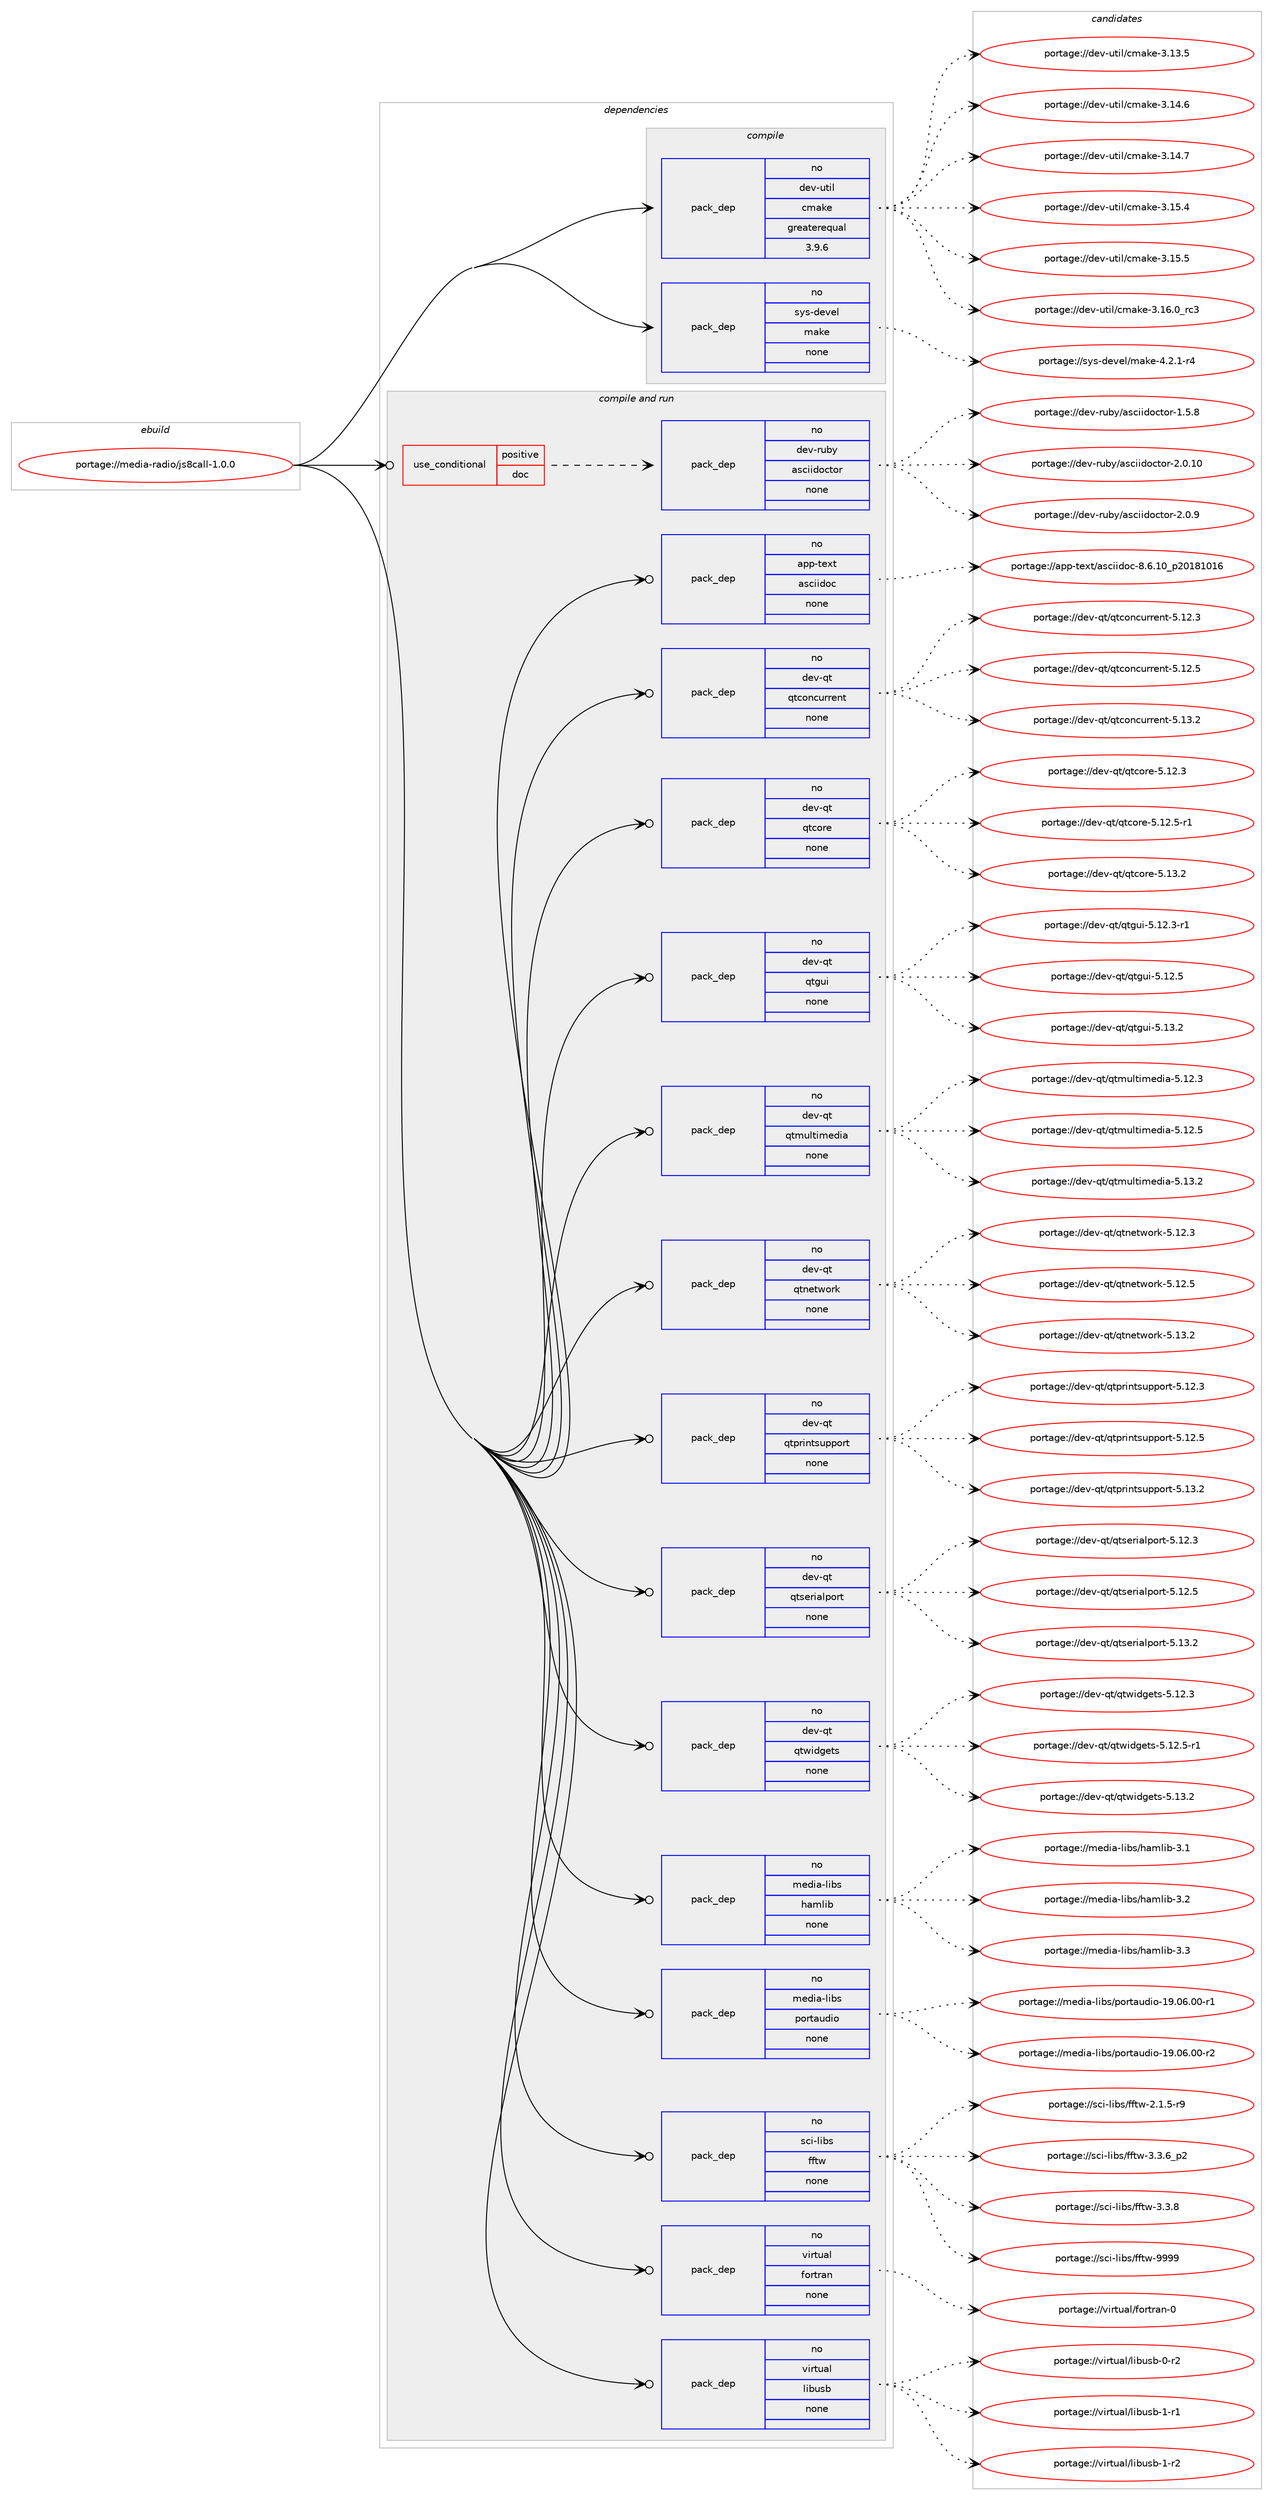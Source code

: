 digraph prolog {

# *************
# Graph options
# *************

newrank=true;
concentrate=true;
compound=true;
graph [rankdir=LR,fontname=Helvetica,fontsize=10,ranksep=1.5];#, ranksep=2.5, nodesep=0.2];
edge  [arrowhead=vee];
node  [fontname=Helvetica,fontsize=10];

# **********
# The ebuild
# **********

subgraph cluster_leftcol {
color=gray;
rank=same;
label=<<i>ebuild</i>>;
id [label="portage://media-radio/js8call-1.0.0", color=red, width=4, href="../media-radio/js8call-1.0.0.svg"];
}

# ****************
# The dependencies
# ****************

subgraph cluster_midcol {
color=gray;
label=<<i>dependencies</i>>;
subgraph cluster_compile {
fillcolor="#eeeeee";
style=filled;
label=<<i>compile</i>>;
subgraph pack241815 {
dependency328970 [label=<<TABLE BORDER="0" CELLBORDER="1" CELLSPACING="0" CELLPADDING="4" WIDTH="220"><TR><TD ROWSPAN="6" CELLPADDING="30">pack_dep</TD></TR><TR><TD WIDTH="110">no</TD></TR><TR><TD>dev-util</TD></TR><TR><TD>cmake</TD></TR><TR><TD>greaterequal</TD></TR><TR><TD>3.9.6</TD></TR></TABLE>>, shape=none, color=blue];
}
id:e -> dependency328970:w [weight=20,style="solid",arrowhead="vee"];
subgraph pack241816 {
dependency328971 [label=<<TABLE BORDER="0" CELLBORDER="1" CELLSPACING="0" CELLPADDING="4" WIDTH="220"><TR><TD ROWSPAN="6" CELLPADDING="30">pack_dep</TD></TR><TR><TD WIDTH="110">no</TD></TR><TR><TD>sys-devel</TD></TR><TR><TD>make</TD></TR><TR><TD>none</TD></TR><TR><TD></TD></TR></TABLE>>, shape=none, color=blue];
}
id:e -> dependency328971:w [weight=20,style="solid",arrowhead="vee"];
}
subgraph cluster_compileandrun {
fillcolor="#eeeeee";
style=filled;
label=<<i>compile and run</i>>;
subgraph cond81757 {
dependency328972 [label=<<TABLE BORDER="0" CELLBORDER="1" CELLSPACING="0" CELLPADDING="4"><TR><TD ROWSPAN="3" CELLPADDING="10">use_conditional</TD></TR><TR><TD>positive</TD></TR><TR><TD>doc</TD></TR></TABLE>>, shape=none, color=red];
subgraph pack241817 {
dependency328973 [label=<<TABLE BORDER="0" CELLBORDER="1" CELLSPACING="0" CELLPADDING="4" WIDTH="220"><TR><TD ROWSPAN="6" CELLPADDING="30">pack_dep</TD></TR><TR><TD WIDTH="110">no</TD></TR><TR><TD>dev-ruby</TD></TR><TR><TD>asciidoctor</TD></TR><TR><TD>none</TD></TR><TR><TD></TD></TR></TABLE>>, shape=none, color=blue];
}
dependency328972:e -> dependency328973:w [weight=20,style="dashed",arrowhead="vee"];
}
id:e -> dependency328972:w [weight=20,style="solid",arrowhead="odotvee"];
subgraph pack241818 {
dependency328974 [label=<<TABLE BORDER="0" CELLBORDER="1" CELLSPACING="0" CELLPADDING="4" WIDTH="220"><TR><TD ROWSPAN="6" CELLPADDING="30">pack_dep</TD></TR><TR><TD WIDTH="110">no</TD></TR><TR><TD>app-text</TD></TR><TR><TD>asciidoc</TD></TR><TR><TD>none</TD></TR><TR><TD></TD></TR></TABLE>>, shape=none, color=blue];
}
id:e -> dependency328974:w [weight=20,style="solid",arrowhead="odotvee"];
subgraph pack241819 {
dependency328975 [label=<<TABLE BORDER="0" CELLBORDER="1" CELLSPACING="0" CELLPADDING="4" WIDTH="220"><TR><TD ROWSPAN="6" CELLPADDING="30">pack_dep</TD></TR><TR><TD WIDTH="110">no</TD></TR><TR><TD>dev-qt</TD></TR><TR><TD>qtconcurrent</TD></TR><TR><TD>none</TD></TR><TR><TD></TD></TR></TABLE>>, shape=none, color=blue];
}
id:e -> dependency328975:w [weight=20,style="solid",arrowhead="odotvee"];
subgraph pack241820 {
dependency328976 [label=<<TABLE BORDER="0" CELLBORDER="1" CELLSPACING="0" CELLPADDING="4" WIDTH="220"><TR><TD ROWSPAN="6" CELLPADDING="30">pack_dep</TD></TR><TR><TD WIDTH="110">no</TD></TR><TR><TD>dev-qt</TD></TR><TR><TD>qtcore</TD></TR><TR><TD>none</TD></TR><TR><TD></TD></TR></TABLE>>, shape=none, color=blue];
}
id:e -> dependency328976:w [weight=20,style="solid",arrowhead="odotvee"];
subgraph pack241821 {
dependency328977 [label=<<TABLE BORDER="0" CELLBORDER="1" CELLSPACING="0" CELLPADDING="4" WIDTH="220"><TR><TD ROWSPAN="6" CELLPADDING="30">pack_dep</TD></TR><TR><TD WIDTH="110">no</TD></TR><TR><TD>dev-qt</TD></TR><TR><TD>qtgui</TD></TR><TR><TD>none</TD></TR><TR><TD></TD></TR></TABLE>>, shape=none, color=blue];
}
id:e -> dependency328977:w [weight=20,style="solid",arrowhead="odotvee"];
subgraph pack241822 {
dependency328978 [label=<<TABLE BORDER="0" CELLBORDER="1" CELLSPACING="0" CELLPADDING="4" WIDTH="220"><TR><TD ROWSPAN="6" CELLPADDING="30">pack_dep</TD></TR><TR><TD WIDTH="110">no</TD></TR><TR><TD>dev-qt</TD></TR><TR><TD>qtmultimedia</TD></TR><TR><TD>none</TD></TR><TR><TD></TD></TR></TABLE>>, shape=none, color=blue];
}
id:e -> dependency328978:w [weight=20,style="solid",arrowhead="odotvee"];
subgraph pack241823 {
dependency328979 [label=<<TABLE BORDER="0" CELLBORDER="1" CELLSPACING="0" CELLPADDING="4" WIDTH="220"><TR><TD ROWSPAN="6" CELLPADDING="30">pack_dep</TD></TR><TR><TD WIDTH="110">no</TD></TR><TR><TD>dev-qt</TD></TR><TR><TD>qtnetwork</TD></TR><TR><TD>none</TD></TR><TR><TD></TD></TR></TABLE>>, shape=none, color=blue];
}
id:e -> dependency328979:w [weight=20,style="solid",arrowhead="odotvee"];
subgraph pack241824 {
dependency328980 [label=<<TABLE BORDER="0" CELLBORDER="1" CELLSPACING="0" CELLPADDING="4" WIDTH="220"><TR><TD ROWSPAN="6" CELLPADDING="30">pack_dep</TD></TR><TR><TD WIDTH="110">no</TD></TR><TR><TD>dev-qt</TD></TR><TR><TD>qtprintsupport</TD></TR><TR><TD>none</TD></TR><TR><TD></TD></TR></TABLE>>, shape=none, color=blue];
}
id:e -> dependency328980:w [weight=20,style="solid",arrowhead="odotvee"];
subgraph pack241825 {
dependency328981 [label=<<TABLE BORDER="0" CELLBORDER="1" CELLSPACING="0" CELLPADDING="4" WIDTH="220"><TR><TD ROWSPAN="6" CELLPADDING="30">pack_dep</TD></TR><TR><TD WIDTH="110">no</TD></TR><TR><TD>dev-qt</TD></TR><TR><TD>qtserialport</TD></TR><TR><TD>none</TD></TR><TR><TD></TD></TR></TABLE>>, shape=none, color=blue];
}
id:e -> dependency328981:w [weight=20,style="solid",arrowhead="odotvee"];
subgraph pack241826 {
dependency328982 [label=<<TABLE BORDER="0" CELLBORDER="1" CELLSPACING="0" CELLPADDING="4" WIDTH="220"><TR><TD ROWSPAN="6" CELLPADDING="30">pack_dep</TD></TR><TR><TD WIDTH="110">no</TD></TR><TR><TD>dev-qt</TD></TR><TR><TD>qtwidgets</TD></TR><TR><TD>none</TD></TR><TR><TD></TD></TR></TABLE>>, shape=none, color=blue];
}
id:e -> dependency328982:w [weight=20,style="solid",arrowhead="odotvee"];
subgraph pack241827 {
dependency328983 [label=<<TABLE BORDER="0" CELLBORDER="1" CELLSPACING="0" CELLPADDING="4" WIDTH="220"><TR><TD ROWSPAN="6" CELLPADDING="30">pack_dep</TD></TR><TR><TD WIDTH="110">no</TD></TR><TR><TD>media-libs</TD></TR><TR><TD>hamlib</TD></TR><TR><TD>none</TD></TR><TR><TD></TD></TR></TABLE>>, shape=none, color=blue];
}
id:e -> dependency328983:w [weight=20,style="solid",arrowhead="odotvee"];
subgraph pack241828 {
dependency328984 [label=<<TABLE BORDER="0" CELLBORDER="1" CELLSPACING="0" CELLPADDING="4" WIDTH="220"><TR><TD ROWSPAN="6" CELLPADDING="30">pack_dep</TD></TR><TR><TD WIDTH="110">no</TD></TR><TR><TD>media-libs</TD></TR><TR><TD>portaudio</TD></TR><TR><TD>none</TD></TR><TR><TD></TD></TR></TABLE>>, shape=none, color=blue];
}
id:e -> dependency328984:w [weight=20,style="solid",arrowhead="odotvee"];
subgraph pack241829 {
dependency328985 [label=<<TABLE BORDER="0" CELLBORDER="1" CELLSPACING="0" CELLPADDING="4" WIDTH="220"><TR><TD ROWSPAN="6" CELLPADDING="30">pack_dep</TD></TR><TR><TD WIDTH="110">no</TD></TR><TR><TD>sci-libs</TD></TR><TR><TD>fftw</TD></TR><TR><TD>none</TD></TR><TR><TD></TD></TR></TABLE>>, shape=none, color=blue];
}
id:e -> dependency328985:w [weight=20,style="solid",arrowhead="odotvee"];
subgraph pack241830 {
dependency328986 [label=<<TABLE BORDER="0" CELLBORDER="1" CELLSPACING="0" CELLPADDING="4" WIDTH="220"><TR><TD ROWSPAN="6" CELLPADDING="30">pack_dep</TD></TR><TR><TD WIDTH="110">no</TD></TR><TR><TD>virtual</TD></TR><TR><TD>fortran</TD></TR><TR><TD>none</TD></TR><TR><TD></TD></TR></TABLE>>, shape=none, color=blue];
}
id:e -> dependency328986:w [weight=20,style="solid",arrowhead="odotvee"];
subgraph pack241831 {
dependency328987 [label=<<TABLE BORDER="0" CELLBORDER="1" CELLSPACING="0" CELLPADDING="4" WIDTH="220"><TR><TD ROWSPAN="6" CELLPADDING="30">pack_dep</TD></TR><TR><TD WIDTH="110">no</TD></TR><TR><TD>virtual</TD></TR><TR><TD>libusb</TD></TR><TR><TD>none</TD></TR><TR><TD></TD></TR></TABLE>>, shape=none, color=blue];
}
id:e -> dependency328987:w [weight=20,style="solid",arrowhead="odotvee"];
}
subgraph cluster_run {
fillcolor="#eeeeee";
style=filled;
label=<<i>run</i>>;
}
}

# **************
# The candidates
# **************

subgraph cluster_choices {
rank=same;
color=gray;
label=<<i>candidates</i>>;

subgraph choice241815 {
color=black;
nodesep=1;
choiceportage1001011184511711610510847991099710710145514649514653 [label="portage://dev-util/cmake-3.13.5", color=red, width=4,href="../dev-util/cmake-3.13.5.svg"];
choiceportage1001011184511711610510847991099710710145514649524654 [label="portage://dev-util/cmake-3.14.6", color=red, width=4,href="../dev-util/cmake-3.14.6.svg"];
choiceportage1001011184511711610510847991099710710145514649524655 [label="portage://dev-util/cmake-3.14.7", color=red, width=4,href="../dev-util/cmake-3.14.7.svg"];
choiceportage1001011184511711610510847991099710710145514649534652 [label="portage://dev-util/cmake-3.15.4", color=red, width=4,href="../dev-util/cmake-3.15.4.svg"];
choiceportage1001011184511711610510847991099710710145514649534653 [label="portage://dev-util/cmake-3.15.5", color=red, width=4,href="../dev-util/cmake-3.15.5.svg"];
choiceportage1001011184511711610510847991099710710145514649544648951149951 [label="portage://dev-util/cmake-3.16.0_rc3", color=red, width=4,href="../dev-util/cmake-3.16.0_rc3.svg"];
dependency328970:e -> choiceportage1001011184511711610510847991099710710145514649514653:w [style=dotted,weight="100"];
dependency328970:e -> choiceportage1001011184511711610510847991099710710145514649524654:w [style=dotted,weight="100"];
dependency328970:e -> choiceportage1001011184511711610510847991099710710145514649524655:w [style=dotted,weight="100"];
dependency328970:e -> choiceportage1001011184511711610510847991099710710145514649534652:w [style=dotted,weight="100"];
dependency328970:e -> choiceportage1001011184511711610510847991099710710145514649534653:w [style=dotted,weight="100"];
dependency328970:e -> choiceportage1001011184511711610510847991099710710145514649544648951149951:w [style=dotted,weight="100"];
}
subgraph choice241816 {
color=black;
nodesep=1;
choiceportage1151211154510010111810110847109971071014552465046494511452 [label="portage://sys-devel/make-4.2.1-r4", color=red, width=4,href="../sys-devel/make-4.2.1-r4.svg"];
dependency328971:e -> choiceportage1151211154510010111810110847109971071014552465046494511452:w [style=dotted,weight="100"];
}
subgraph choice241817 {
color=black;
nodesep=1;
choiceportage100101118451141179812147971159910510510011199116111114454946534656 [label="portage://dev-ruby/asciidoctor-1.5.8", color=red, width=4,href="../dev-ruby/asciidoctor-1.5.8.svg"];
choiceportage10010111845114117981214797115991051051001119911611111445504648464948 [label="portage://dev-ruby/asciidoctor-2.0.10", color=red, width=4,href="../dev-ruby/asciidoctor-2.0.10.svg"];
choiceportage100101118451141179812147971159910510510011199116111114455046484657 [label="portage://dev-ruby/asciidoctor-2.0.9", color=red, width=4,href="../dev-ruby/asciidoctor-2.0.9.svg"];
dependency328973:e -> choiceportage100101118451141179812147971159910510510011199116111114454946534656:w [style=dotted,weight="100"];
dependency328973:e -> choiceportage10010111845114117981214797115991051051001119911611111445504648464948:w [style=dotted,weight="100"];
dependency328973:e -> choiceportage100101118451141179812147971159910510510011199116111114455046484657:w [style=dotted,weight="100"];
}
subgraph choice241818 {
color=black;
nodesep=1;
choiceportage97112112451161011201164797115991051051001119945564654464948951125048495649484954 [label="portage://app-text/asciidoc-8.6.10_p20181016", color=red, width=4,href="../app-text/asciidoc-8.6.10_p20181016.svg"];
dependency328974:e -> choiceportage97112112451161011201164797115991051051001119945564654464948951125048495649484954:w [style=dotted,weight="100"];
}
subgraph choice241819 {
color=black;
nodesep=1;
choiceportage1001011184511311647113116991111109911711411410111011645534649504651 [label="portage://dev-qt/qtconcurrent-5.12.3", color=red, width=4,href="../dev-qt/qtconcurrent-5.12.3.svg"];
choiceportage1001011184511311647113116991111109911711411410111011645534649504653 [label="portage://dev-qt/qtconcurrent-5.12.5", color=red, width=4,href="../dev-qt/qtconcurrent-5.12.5.svg"];
choiceportage1001011184511311647113116991111109911711411410111011645534649514650 [label="portage://dev-qt/qtconcurrent-5.13.2", color=red, width=4,href="../dev-qt/qtconcurrent-5.13.2.svg"];
dependency328975:e -> choiceportage1001011184511311647113116991111109911711411410111011645534649504651:w [style=dotted,weight="100"];
dependency328975:e -> choiceportage1001011184511311647113116991111109911711411410111011645534649504653:w [style=dotted,weight="100"];
dependency328975:e -> choiceportage1001011184511311647113116991111109911711411410111011645534649514650:w [style=dotted,weight="100"];
}
subgraph choice241820 {
color=black;
nodesep=1;
choiceportage10010111845113116471131169911111410145534649504651 [label="portage://dev-qt/qtcore-5.12.3", color=red, width=4,href="../dev-qt/qtcore-5.12.3.svg"];
choiceportage100101118451131164711311699111114101455346495046534511449 [label="portage://dev-qt/qtcore-5.12.5-r1", color=red, width=4,href="../dev-qt/qtcore-5.12.5-r1.svg"];
choiceportage10010111845113116471131169911111410145534649514650 [label="portage://dev-qt/qtcore-5.13.2", color=red, width=4,href="../dev-qt/qtcore-5.13.2.svg"];
dependency328976:e -> choiceportage10010111845113116471131169911111410145534649504651:w [style=dotted,weight="100"];
dependency328976:e -> choiceportage100101118451131164711311699111114101455346495046534511449:w [style=dotted,weight="100"];
dependency328976:e -> choiceportage10010111845113116471131169911111410145534649514650:w [style=dotted,weight="100"];
}
subgraph choice241821 {
color=black;
nodesep=1;
choiceportage1001011184511311647113116103117105455346495046514511449 [label="portage://dev-qt/qtgui-5.12.3-r1", color=red, width=4,href="../dev-qt/qtgui-5.12.3-r1.svg"];
choiceportage100101118451131164711311610311710545534649504653 [label="portage://dev-qt/qtgui-5.12.5", color=red, width=4,href="../dev-qt/qtgui-5.12.5.svg"];
choiceportage100101118451131164711311610311710545534649514650 [label="portage://dev-qt/qtgui-5.13.2", color=red, width=4,href="../dev-qt/qtgui-5.13.2.svg"];
dependency328977:e -> choiceportage1001011184511311647113116103117105455346495046514511449:w [style=dotted,weight="100"];
dependency328977:e -> choiceportage100101118451131164711311610311710545534649504653:w [style=dotted,weight="100"];
dependency328977:e -> choiceportage100101118451131164711311610311710545534649514650:w [style=dotted,weight="100"];
}
subgraph choice241822 {
color=black;
nodesep=1;
choiceportage10010111845113116471131161091171081161051091011001059745534649504651 [label="portage://dev-qt/qtmultimedia-5.12.3", color=red, width=4,href="../dev-qt/qtmultimedia-5.12.3.svg"];
choiceportage10010111845113116471131161091171081161051091011001059745534649504653 [label="portage://dev-qt/qtmultimedia-5.12.5", color=red, width=4,href="../dev-qt/qtmultimedia-5.12.5.svg"];
choiceportage10010111845113116471131161091171081161051091011001059745534649514650 [label="portage://dev-qt/qtmultimedia-5.13.2", color=red, width=4,href="../dev-qt/qtmultimedia-5.13.2.svg"];
dependency328978:e -> choiceportage10010111845113116471131161091171081161051091011001059745534649504651:w [style=dotted,weight="100"];
dependency328978:e -> choiceportage10010111845113116471131161091171081161051091011001059745534649504653:w [style=dotted,weight="100"];
dependency328978:e -> choiceportage10010111845113116471131161091171081161051091011001059745534649514650:w [style=dotted,weight="100"];
}
subgraph choice241823 {
color=black;
nodesep=1;
choiceportage100101118451131164711311611010111611911111410745534649504651 [label="portage://dev-qt/qtnetwork-5.12.3", color=red, width=4,href="../dev-qt/qtnetwork-5.12.3.svg"];
choiceportage100101118451131164711311611010111611911111410745534649504653 [label="portage://dev-qt/qtnetwork-5.12.5", color=red, width=4,href="../dev-qt/qtnetwork-5.12.5.svg"];
choiceportage100101118451131164711311611010111611911111410745534649514650 [label="portage://dev-qt/qtnetwork-5.13.2", color=red, width=4,href="../dev-qt/qtnetwork-5.13.2.svg"];
dependency328979:e -> choiceportage100101118451131164711311611010111611911111410745534649504651:w [style=dotted,weight="100"];
dependency328979:e -> choiceportage100101118451131164711311611010111611911111410745534649504653:w [style=dotted,weight="100"];
dependency328979:e -> choiceportage100101118451131164711311611010111611911111410745534649514650:w [style=dotted,weight="100"];
}
subgraph choice241824 {
color=black;
nodesep=1;
choiceportage100101118451131164711311611211410511011611511711211211111411645534649504651 [label="portage://dev-qt/qtprintsupport-5.12.3", color=red, width=4,href="../dev-qt/qtprintsupport-5.12.3.svg"];
choiceportage100101118451131164711311611211410511011611511711211211111411645534649504653 [label="portage://dev-qt/qtprintsupport-5.12.5", color=red, width=4,href="../dev-qt/qtprintsupport-5.12.5.svg"];
choiceportage100101118451131164711311611211410511011611511711211211111411645534649514650 [label="portage://dev-qt/qtprintsupport-5.13.2", color=red, width=4,href="../dev-qt/qtprintsupport-5.13.2.svg"];
dependency328980:e -> choiceportage100101118451131164711311611211410511011611511711211211111411645534649504651:w [style=dotted,weight="100"];
dependency328980:e -> choiceportage100101118451131164711311611211410511011611511711211211111411645534649504653:w [style=dotted,weight="100"];
dependency328980:e -> choiceportage100101118451131164711311611211410511011611511711211211111411645534649514650:w [style=dotted,weight="100"];
}
subgraph choice241825 {
color=black;
nodesep=1;
choiceportage10010111845113116471131161151011141059710811211111411645534649504651 [label="portage://dev-qt/qtserialport-5.12.3", color=red, width=4,href="../dev-qt/qtserialport-5.12.3.svg"];
choiceportage10010111845113116471131161151011141059710811211111411645534649504653 [label="portage://dev-qt/qtserialport-5.12.5", color=red, width=4,href="../dev-qt/qtserialport-5.12.5.svg"];
choiceportage10010111845113116471131161151011141059710811211111411645534649514650 [label="portage://dev-qt/qtserialport-5.13.2", color=red, width=4,href="../dev-qt/qtserialport-5.13.2.svg"];
dependency328981:e -> choiceportage10010111845113116471131161151011141059710811211111411645534649504651:w [style=dotted,weight="100"];
dependency328981:e -> choiceportage10010111845113116471131161151011141059710811211111411645534649504653:w [style=dotted,weight="100"];
dependency328981:e -> choiceportage10010111845113116471131161151011141059710811211111411645534649514650:w [style=dotted,weight="100"];
}
subgraph choice241826 {
color=black;
nodesep=1;
choiceportage100101118451131164711311611910510010310111611545534649504651 [label="portage://dev-qt/qtwidgets-5.12.3", color=red, width=4,href="../dev-qt/qtwidgets-5.12.3.svg"];
choiceportage1001011184511311647113116119105100103101116115455346495046534511449 [label="portage://dev-qt/qtwidgets-5.12.5-r1", color=red, width=4,href="../dev-qt/qtwidgets-5.12.5-r1.svg"];
choiceportage100101118451131164711311611910510010310111611545534649514650 [label="portage://dev-qt/qtwidgets-5.13.2", color=red, width=4,href="../dev-qt/qtwidgets-5.13.2.svg"];
dependency328982:e -> choiceportage100101118451131164711311611910510010310111611545534649504651:w [style=dotted,weight="100"];
dependency328982:e -> choiceportage1001011184511311647113116119105100103101116115455346495046534511449:w [style=dotted,weight="100"];
dependency328982:e -> choiceportage100101118451131164711311611910510010310111611545534649514650:w [style=dotted,weight="100"];
}
subgraph choice241827 {
color=black;
nodesep=1;
choiceportage10910110010597451081059811547104971091081059845514649 [label="portage://media-libs/hamlib-3.1", color=red, width=4,href="../media-libs/hamlib-3.1.svg"];
choiceportage10910110010597451081059811547104971091081059845514650 [label="portage://media-libs/hamlib-3.2", color=red, width=4,href="../media-libs/hamlib-3.2.svg"];
choiceportage10910110010597451081059811547104971091081059845514651 [label="portage://media-libs/hamlib-3.3", color=red, width=4,href="../media-libs/hamlib-3.3.svg"];
dependency328983:e -> choiceportage10910110010597451081059811547104971091081059845514649:w [style=dotted,weight="100"];
dependency328983:e -> choiceportage10910110010597451081059811547104971091081059845514650:w [style=dotted,weight="100"];
dependency328983:e -> choiceportage10910110010597451081059811547104971091081059845514651:w [style=dotted,weight="100"];
}
subgraph choice241828 {
color=black;
nodesep=1;
choiceportage10910110010597451081059811547112111114116971171001051114549574648544648484511449 [label="portage://media-libs/portaudio-19.06.00-r1", color=red, width=4,href="../media-libs/portaudio-19.06.00-r1.svg"];
choiceportage10910110010597451081059811547112111114116971171001051114549574648544648484511450 [label="portage://media-libs/portaudio-19.06.00-r2", color=red, width=4,href="../media-libs/portaudio-19.06.00-r2.svg"];
dependency328984:e -> choiceportage10910110010597451081059811547112111114116971171001051114549574648544648484511449:w [style=dotted,weight="100"];
dependency328984:e -> choiceportage10910110010597451081059811547112111114116971171001051114549574648544648484511450:w [style=dotted,weight="100"];
}
subgraph choice241829 {
color=black;
nodesep=1;
choiceportage115991054510810598115471021021161194550464946534511457 [label="portage://sci-libs/fftw-2.1.5-r9", color=red, width=4,href="../sci-libs/fftw-2.1.5-r9.svg"];
choiceportage115991054510810598115471021021161194551465146549511250 [label="portage://sci-libs/fftw-3.3.6_p2", color=red, width=4,href="../sci-libs/fftw-3.3.6_p2.svg"];
choiceportage11599105451081059811547102102116119455146514656 [label="portage://sci-libs/fftw-3.3.8", color=red, width=4,href="../sci-libs/fftw-3.3.8.svg"];
choiceportage115991054510810598115471021021161194557575757 [label="portage://sci-libs/fftw-9999", color=red, width=4,href="../sci-libs/fftw-9999.svg"];
dependency328985:e -> choiceportage115991054510810598115471021021161194550464946534511457:w [style=dotted,weight="100"];
dependency328985:e -> choiceportage115991054510810598115471021021161194551465146549511250:w [style=dotted,weight="100"];
dependency328985:e -> choiceportage11599105451081059811547102102116119455146514656:w [style=dotted,weight="100"];
dependency328985:e -> choiceportage115991054510810598115471021021161194557575757:w [style=dotted,weight="100"];
}
subgraph choice241830 {
color=black;
nodesep=1;
choiceportage1181051141161179710847102111114116114971104548 [label="portage://virtual/fortran-0", color=red, width=4,href="../virtual/fortran-0.svg"];
dependency328986:e -> choiceportage1181051141161179710847102111114116114971104548:w [style=dotted,weight="100"];
}
subgraph choice241831 {
color=black;
nodesep=1;
choiceportage1181051141161179710847108105981171159845484511450 [label="portage://virtual/libusb-0-r2", color=red, width=4,href="../virtual/libusb-0-r2.svg"];
choiceportage1181051141161179710847108105981171159845494511449 [label="portage://virtual/libusb-1-r1", color=red, width=4,href="../virtual/libusb-1-r1.svg"];
choiceportage1181051141161179710847108105981171159845494511450 [label="portage://virtual/libusb-1-r2", color=red, width=4,href="../virtual/libusb-1-r2.svg"];
dependency328987:e -> choiceportage1181051141161179710847108105981171159845484511450:w [style=dotted,weight="100"];
dependency328987:e -> choiceportage1181051141161179710847108105981171159845494511449:w [style=dotted,weight="100"];
dependency328987:e -> choiceportage1181051141161179710847108105981171159845494511450:w [style=dotted,weight="100"];
}
}

}
